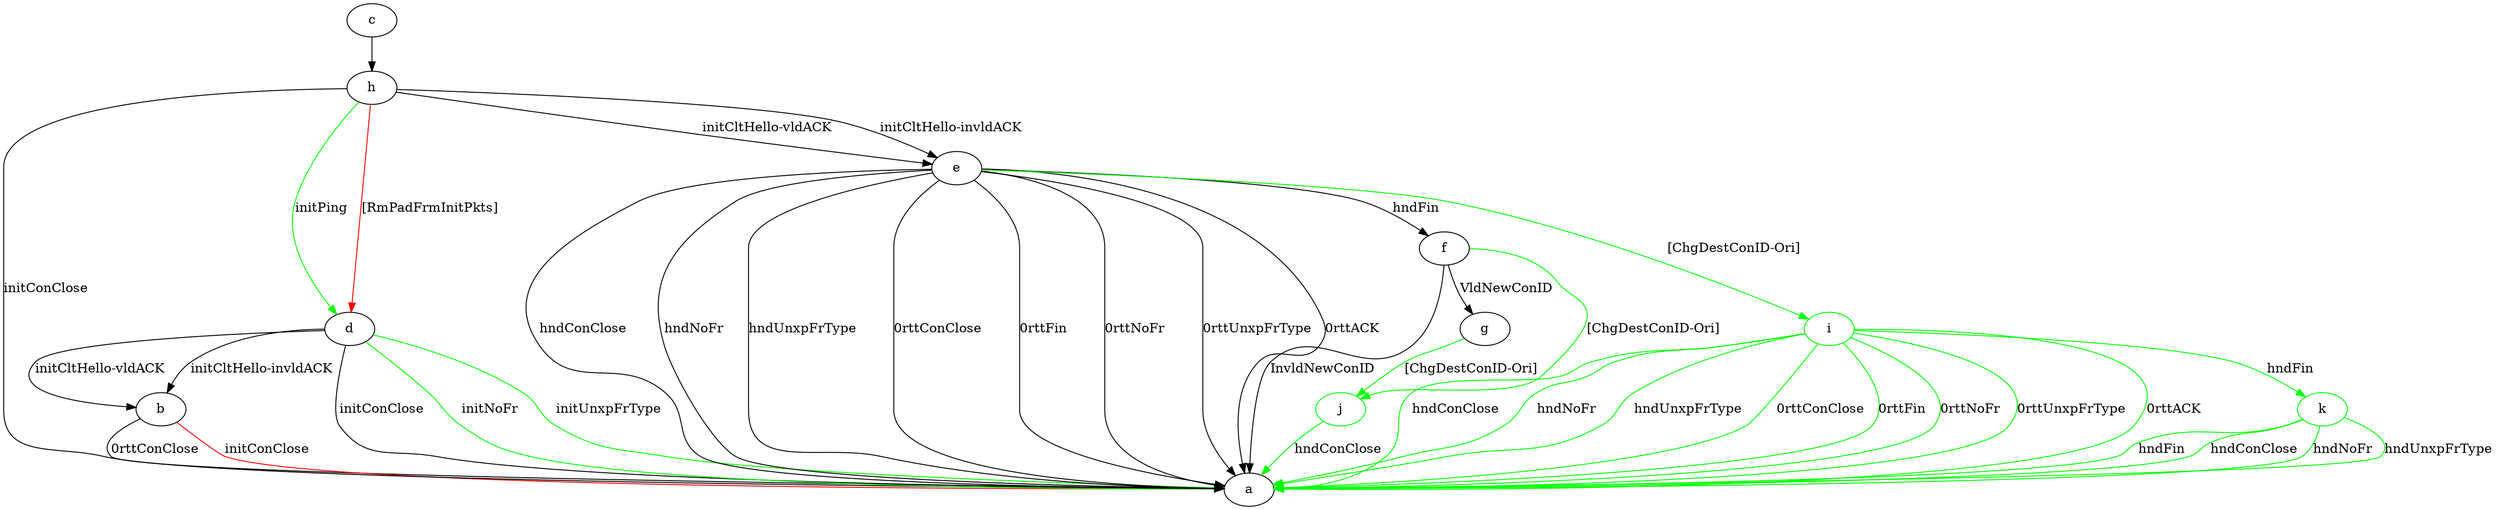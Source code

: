 digraph "" {
	b -> a	[key=0,
		label="0rttConClose "];
	b -> a	[key=1,
		color=red,
		label="initConClose "];
	c -> h	[key=0];
	d -> a	[key=0,
		label="initConClose "];
	d -> a	[key=1,
		color=green,
		label="initNoFr "];
	d -> a	[key=2,
		color=green,
		label="initUnxpFrType "];
	d -> b	[key=0,
		label="initCltHello-vldACK "];
	d -> b	[key=1,
		label="initCltHello-invldACK "];
	e -> a	[key=0,
		label="hndConClose "];
	e -> a	[key=1,
		label="hndNoFr "];
	e -> a	[key=2,
		label="hndUnxpFrType "];
	e -> a	[key=3,
		label="0rttConClose "];
	e -> a	[key=4,
		label="0rttFin "];
	e -> a	[key=5,
		label="0rttNoFr "];
	e -> a	[key=6,
		label="0rttUnxpFrType "];
	e -> a	[key=7,
		label="0rttACK "];
	e -> f	[key=0,
		label="hndFin "];
	i	[color=green];
	e -> i	[key=0,
		color=green,
		label="[ChgDestConID-Ori] "];
	f -> a	[key=0,
		label="InvldNewConID "];
	f -> g	[key=0,
		label="VldNewConID "];
	j	[color=green];
	f -> j	[key=0,
		color=green,
		label="[ChgDestConID-Ori] "];
	g -> j	[key=0,
		color=green,
		label="[ChgDestConID-Ori] "];
	h -> a	[key=0,
		label="initConClose "];
	h -> d	[key=0,
		color=green,
		label="initPing "];
	h -> d	[key=1,
		color=red,
		label="[RmPadFrmInitPkts] "];
	h -> e	[key=0,
		label="initCltHello-vldACK "];
	h -> e	[key=1,
		label="initCltHello-invldACK "];
	i -> a	[key=0,
		color=green,
		label="hndConClose "];
	i -> a	[key=1,
		color=green,
		label="hndNoFr "];
	i -> a	[key=2,
		color=green,
		label="hndUnxpFrType "];
	i -> a	[key=3,
		color=green,
		label="0rttConClose "];
	i -> a	[key=4,
		color=green,
		label="0rttFin "];
	i -> a	[key=5,
		color=green,
		label="0rttNoFr "];
	i -> a	[key=6,
		color=green,
		label="0rttUnxpFrType "];
	i -> a	[key=7,
		color=green,
		label="0rttACK "];
	k	[color=green];
	i -> k	[key=0,
		color=green,
		label="hndFin "];
	j -> a	[key=0,
		color=green,
		label="hndConClose "];
	k -> a	[key=0,
		color=green,
		label="hndFin "];
	k -> a	[key=1,
		color=green,
		label="hndConClose "];
	k -> a	[key=2,
		color=green,
		label="hndNoFr "];
	k -> a	[key=3,
		color=green,
		label="hndUnxpFrType "];
}

